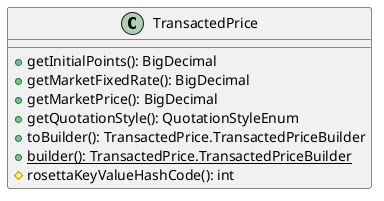 @startuml

    class TransactedPrice [[TransactedPrice.html]] {
        +getInitialPoints(): BigDecimal
        +getMarketFixedRate(): BigDecimal
        +getMarketPrice(): BigDecimal
        +getQuotationStyle(): QuotationStyleEnum
        +toBuilder(): TransactedPrice.TransactedPriceBuilder
        {static} +builder(): TransactedPrice.TransactedPriceBuilder
        #rosettaKeyValueHashCode(): int
    }

@enduml
